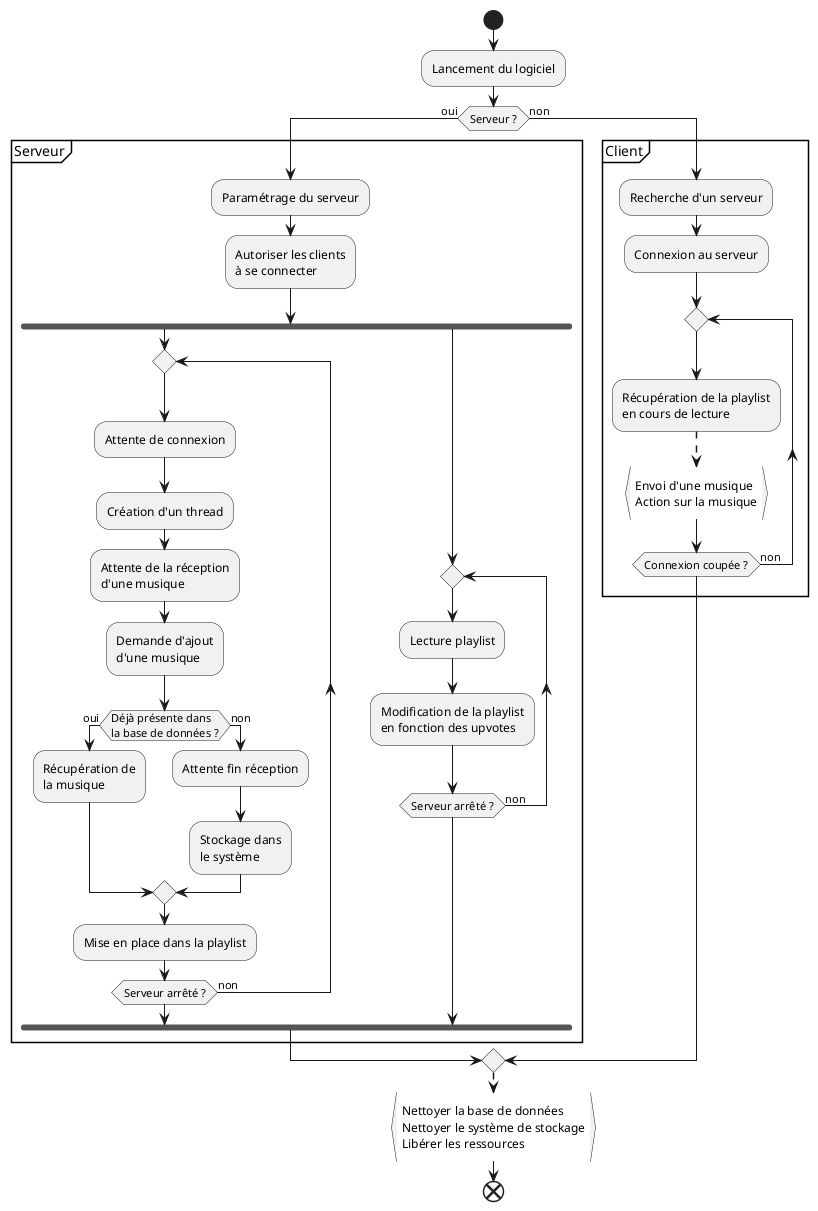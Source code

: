 @startuml

start

:Lancement du logiciel;

if(Serveur ?) is (oui) then

partition Serveur {
    :Paramétrage du serveur;
    :Autoriser les clients\nà se connecter;
    fork
        repeat
            :Attente de connexion;
            :Création d'un thread;
            :Attente de la réception\nd'une musique;
            :Demande d'ajout\nd'une musique;
            if(Déjà présente dans\nla base de données ?) is (oui) then
                :Récupération de\nla musique;
            else (non)
                :Attente fin réception;
                :Stockage dans\nle système;
            endif
            :Mise en place dans la playlist;
        repeat while(Serveur arrêté ?) is (non)

    fork again
        repeat
            :Lecture playlist;
            :Modification de la playlist\nen fonction des upvotes;
        repeat while(Serveur arrêté ?) is (non)
    end fork
}

else (non)

partition Client {
    :Recherche d'un serveur;
    :Connexion au serveur;
    repeat
        :Récupération de la playlist\nen cours de lecture;
        -[dashed]->
        :Envoi d'une musique\nAction sur la musique}
    repeat while (Connexion coupée ?) is (non)
}

endif


-[dashed]->
:Nettoyer la base de données\nNettoyer le système de stockage\nLibérer les ressources}

end

@enduml
